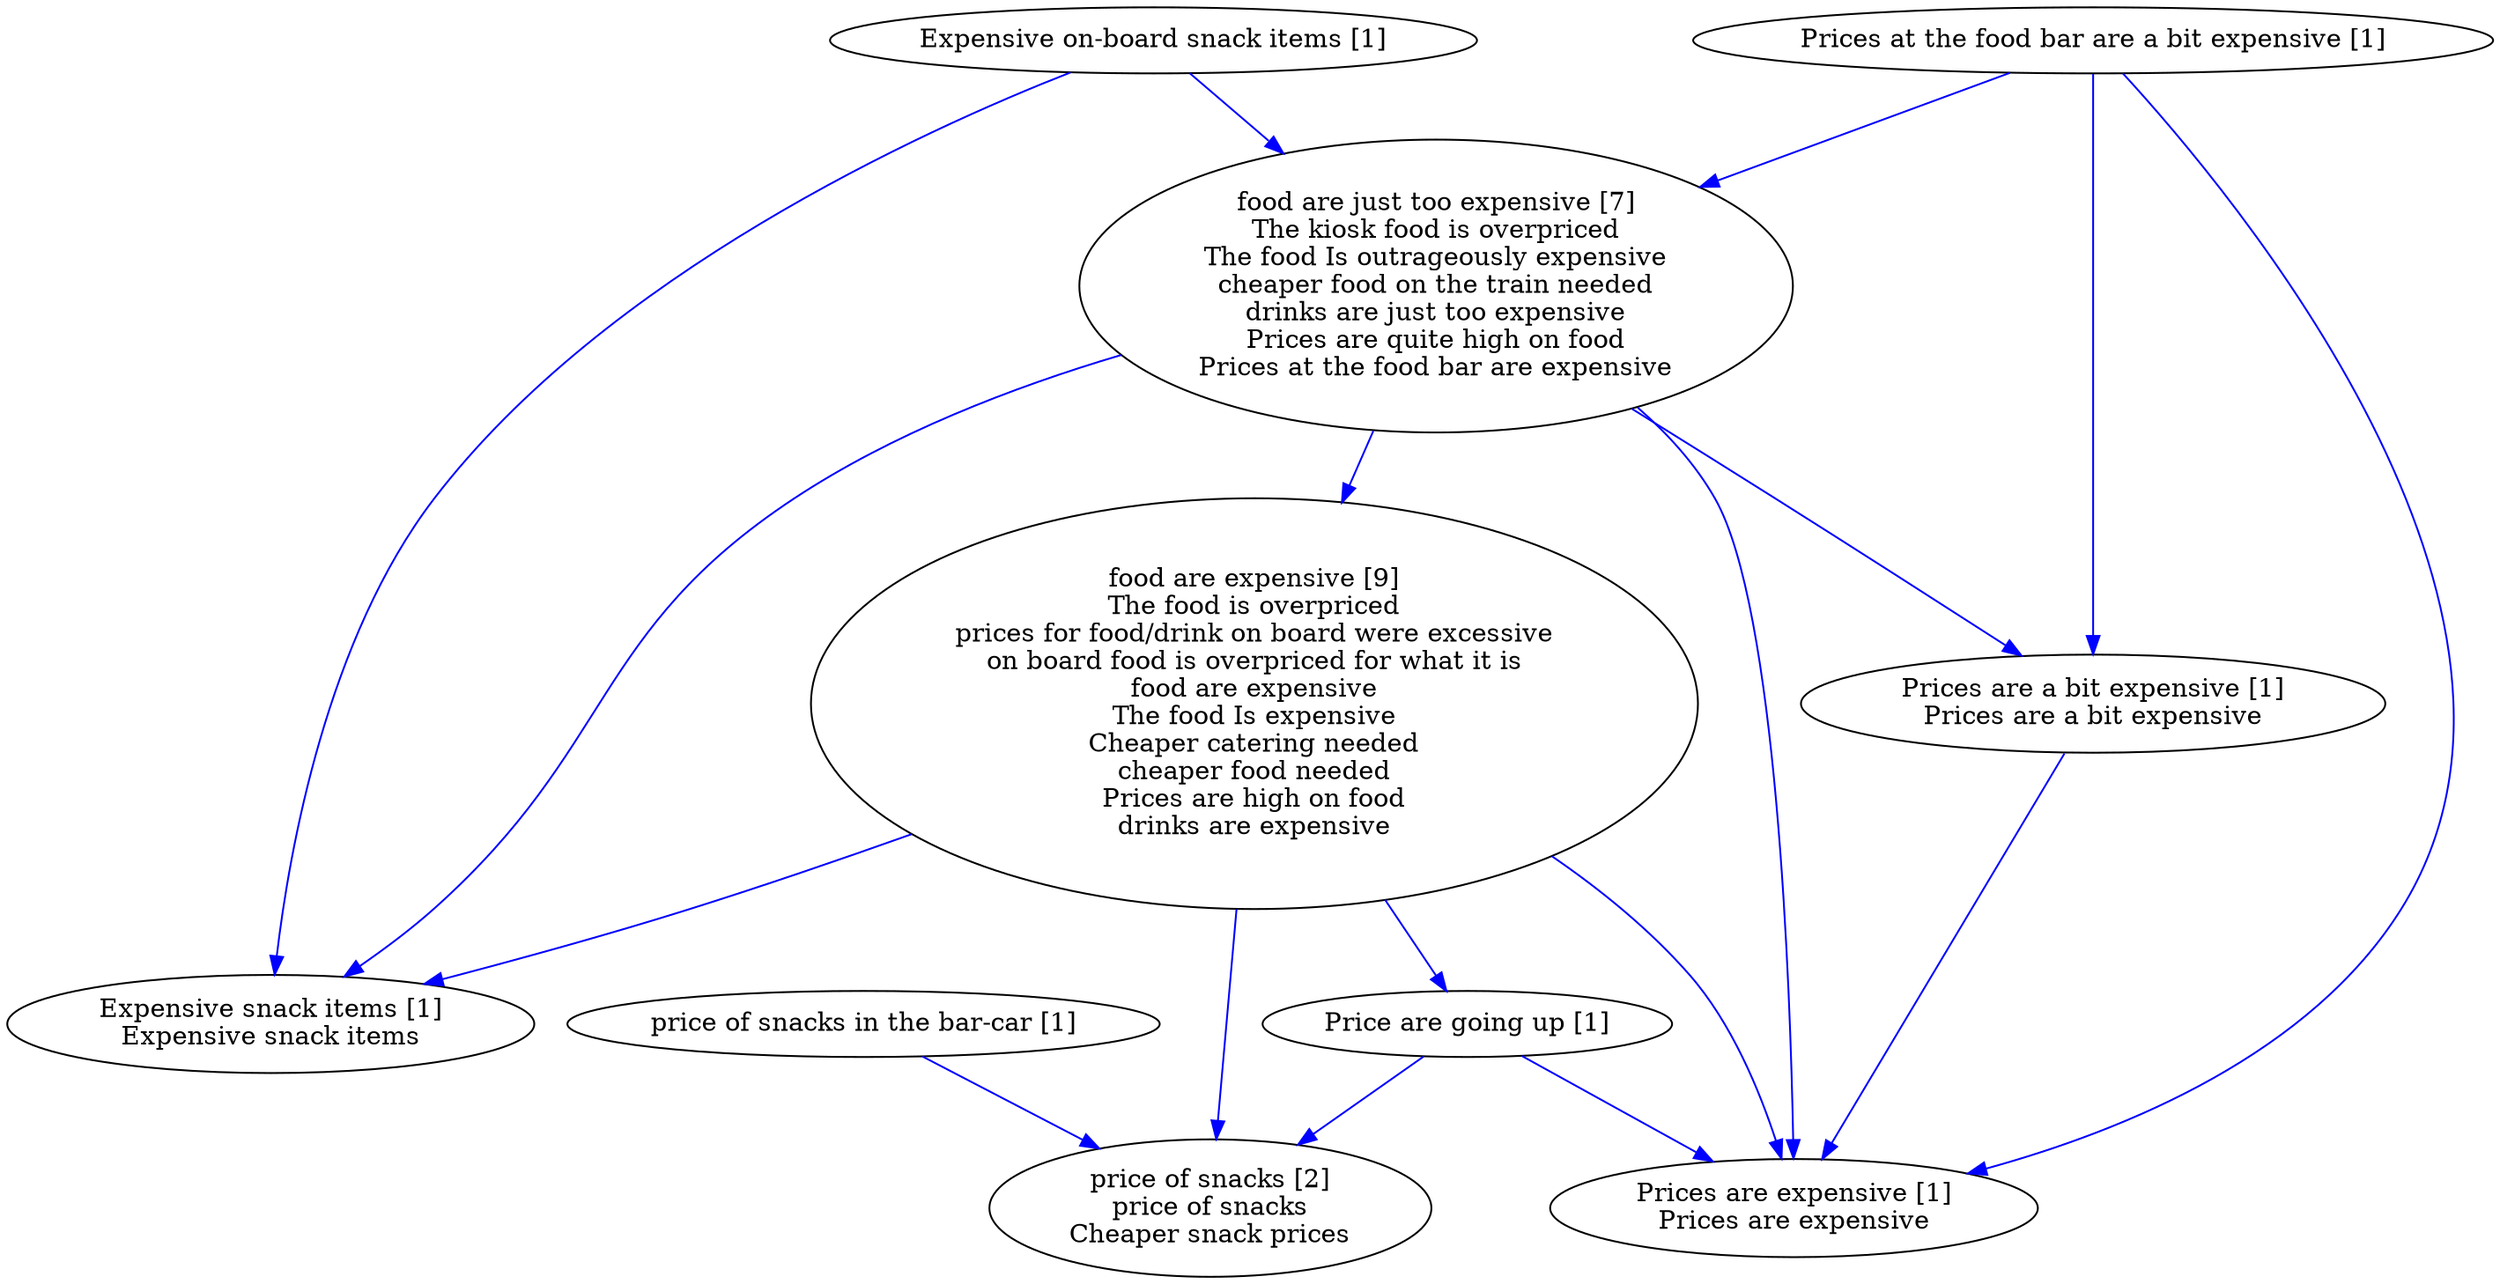 digraph collapsedGraph {
"food are expensive [9]\nThe food is overpriced\nprices for food/drink on board were excessive\non board food is overpriced for what it is\nfood are expensive\nThe food Is expensive\nCheaper catering needed\ncheaper food needed\nPrices are high on food\ndrinks are expensive""price of snacks [2]\nprice of snacks\nCheaper snack prices""food are just too expensive [7]\nThe kiosk food is overpriced\nThe food Is outrageously expensive\ncheaper food on the train needed\ndrinks are just too expensive\nPrices are quite high on food\nPrices at the food bar are expensive""Expensive on-board snack items [1]""Expensive snack items [1]\nExpensive snack items""Price are going up [1]""Prices at the food bar are a bit expensive [1]""Prices are expensive [1]\nPrices are expensive""Prices are a bit expensive [1]\nPrices are a bit expensive""price of snacks in the bar-car [1]""Expensive on-board snack items [1]" -> "Expensive snack items [1]\nExpensive snack items" [color=blue]
"Price are going up [1]" -> "price of snacks [2]\nprice of snacks\nCheaper snack prices" [color=blue]
"Expensive on-board snack items [1]" -> "food are just too expensive [7]\nThe kiosk food is overpriced\nThe food Is outrageously expensive\ncheaper food on the train needed\ndrinks are just too expensive\nPrices are quite high on food\nPrices at the food bar are expensive" [color=blue]
"food are expensive [9]\nThe food is overpriced\nprices for food/drink on board were excessive\non board food is overpriced for what it is\nfood are expensive\nThe food Is expensive\nCheaper catering needed\ncheaper food needed\nPrices are high on food\ndrinks are expensive" -> "price of snacks [2]\nprice of snacks\nCheaper snack prices" [color=blue]
"Prices at the food bar are a bit expensive [1]" -> "food are just too expensive [7]\nThe kiosk food is overpriced\nThe food Is outrageously expensive\ncheaper food on the train needed\ndrinks are just too expensive\nPrices are quite high on food\nPrices at the food bar are expensive" [color=blue]
"food are just too expensive [7]\nThe kiosk food is overpriced\nThe food Is outrageously expensive\ncheaper food on the train needed\ndrinks are just too expensive\nPrices are quite high on food\nPrices at the food bar are expensive" -> "Prices are expensive [1]\nPrices are expensive" [color=blue]
"Prices at the food bar are a bit expensive [1]" -> "Prices are a bit expensive [1]\nPrices are a bit expensive" [color=blue]
"Prices are a bit expensive [1]\nPrices are a bit expensive" -> "Prices are expensive [1]\nPrices are expensive" [color=blue]
"Prices at the food bar are a bit expensive [1]" -> "Prices are expensive [1]\nPrices are expensive" [color=blue]
"food are expensive [9]\nThe food is overpriced\nprices for food/drink on board were excessive\non board food is overpriced for what it is\nfood are expensive\nThe food Is expensive\nCheaper catering needed\ncheaper food needed\nPrices are high on food\ndrinks are expensive" -> "Prices are expensive [1]\nPrices are expensive" [color=blue]
"Price are going up [1]" -> "Prices are expensive [1]\nPrices are expensive" [color=blue]
"food are expensive [9]\nThe food is overpriced\nprices for food/drink on board were excessive\non board food is overpriced for what it is\nfood are expensive\nThe food Is expensive\nCheaper catering needed\ncheaper food needed\nPrices are high on food\ndrinks are expensive" -> "Expensive snack items [1]\nExpensive snack items" [color=blue]
"food are just too expensive [7]\nThe kiosk food is overpriced\nThe food Is outrageously expensive\ncheaper food on the train needed\ndrinks are just too expensive\nPrices are quite high on food\nPrices at the food bar are expensive" -> "Expensive snack items [1]\nExpensive snack items" [color=blue]
"food are just too expensive [7]\nThe kiosk food is overpriced\nThe food Is outrageously expensive\ncheaper food on the train needed\ndrinks are just too expensive\nPrices are quite high on food\nPrices at the food bar are expensive" -> "Prices are a bit expensive [1]\nPrices are a bit expensive" [color=blue]
"food are expensive [9]\nThe food is overpriced\nprices for food/drink on board were excessive\non board food is overpriced for what it is\nfood are expensive\nThe food Is expensive\nCheaper catering needed\ncheaper food needed\nPrices are high on food\ndrinks are expensive" -> "Price are going up [1]" [color=blue]
"food are just too expensive [7]\nThe kiosk food is overpriced\nThe food Is outrageously expensive\ncheaper food on the train needed\ndrinks are just too expensive\nPrices are quite high on food\nPrices at the food bar are expensive" -> "food are expensive [9]\nThe food is overpriced\nprices for food/drink on board were excessive\non board food is overpriced for what it is\nfood are expensive\nThe food Is expensive\nCheaper catering needed\ncheaper food needed\nPrices are high on food\ndrinks are expensive" [color=blue]
"price of snacks in the bar-car [1]" -> "price of snacks [2]\nprice of snacks\nCheaper snack prices" [color=blue]
}